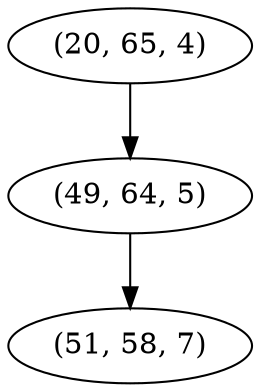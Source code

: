 digraph tree {
    "(20, 65, 4)";
    "(49, 64, 5)";
    "(51, 58, 7)";
    "(20, 65, 4)" -> "(49, 64, 5)";
    "(49, 64, 5)" -> "(51, 58, 7)";
}
